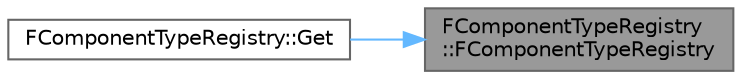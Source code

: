 digraph "FComponentTypeRegistry::FComponentTypeRegistry"
{
 // INTERACTIVE_SVG=YES
 // LATEX_PDF_SIZE
  bgcolor="transparent";
  edge [fontname=Helvetica,fontsize=10,labelfontname=Helvetica,labelfontsize=10];
  node [fontname=Helvetica,fontsize=10,shape=box,height=0.2,width=0.4];
  rankdir="RL";
  Node1 [id="Node000001",label="FComponentTypeRegistry\l::FComponentTypeRegistry",height=0.2,width=0.4,color="gray40", fillcolor="grey60", style="filled", fontcolor="black",tooltip=" "];
  Node1 -> Node2 [id="edge1_Node000001_Node000002",dir="back",color="steelblue1",style="solid",tooltip=" "];
  Node2 [id="Node000002",label="FComponentTypeRegistry::Get",height=0.2,width=0.4,color="grey40", fillcolor="white", style="filled",URL="$dd/de7/structFComponentTypeRegistry.html#ad5afea5b2133c7215d2f4287865ebaa1",tooltip=" "];
}
